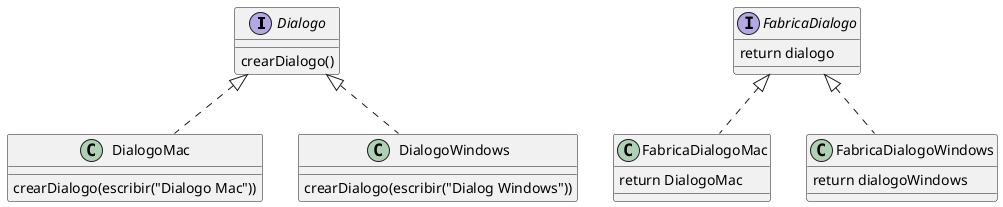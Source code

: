@startuml

Interface Dialogo{
  crearDialogo()
}

Class DialogoMac implements Dialogo{
  crearDialogo(escribir("Dialogo Mac"))
}

Class DialogoWindows implements Dialogo{
  crearDialogo(escribir("Dialog Windows"))
}

Interface FabricaDialogo{
  return dialogo
}

Class FabricaDialogoMac implements FabricaDialogo{
  return DialogoMac
}

Class FabricaDialogoWindows implements FabricaDialogo{
  return dialogoWindows
}

@enduml